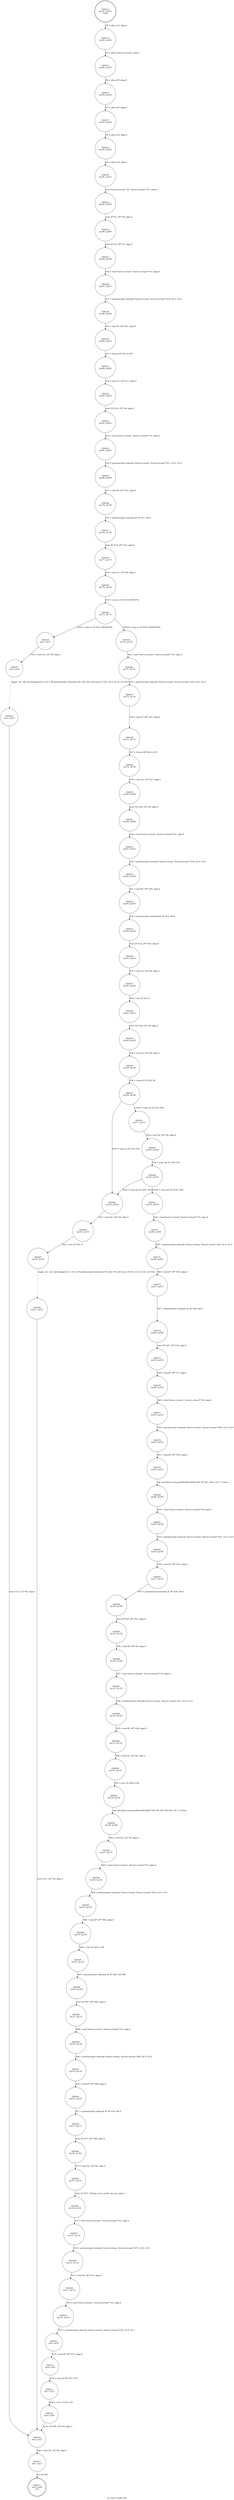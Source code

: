 digraph sec_parse_public_key {
label="sec_parse_public_key"
59211 [label="N59211\n(rp:0, ep:0)\nexit", shape="doublecircle"]
59212 [label="N59212\n(rp:97, ep:97)\nentry", shape="doublecircle"]
59212 -> 59214 [label="%4 = alloca i32, align 4"]
59214 [label="N59214\n(rp:96, ep:96)", shape="circle"]
59214 -> 59215 [label="%5 = alloca %struct.stream*, align 8"]
59215 [label="N59215\n(rp:95, ep:95)", shape="circle"]
59215 -> 59216 [label="%6 = alloca i8*, align 8"]
59216 [label="N59216\n(rp:94, ep:94)", shape="circle"]
59216 -> 59217 [label="%7 = alloca i8*, align 8"]
59217 [label="N59217\n(rp:93, ep:93)", shape="circle"]
59217 -> 59218 [label="%8 = alloca i32, align 4"]
59218 [label="N59218\n(rp:92, ep:92)", shape="circle"]
59218 -> 59219 [label="%9 = alloca i32, align 4"]
59219 [label="N59219\n(rp:91, ep:91)", shape="circle"]
59219 -> 59221 [label="store %struct.stream* %0, %struct.stream** %5, align 8"]
59221 [label="N59221\n(rp:90, ep:90)", shape="circle"]
59221 -> 59223 [label="store i8* %1, i8** %6, align 8"]
59223 [label="N59223\n(rp:89, ep:89)", shape="circle"]
59223 -> 59227 [label="store i8* %2, i8** %7, align 8"]
59227 [label="N59227\n(rp:88, ep:88)", shape="circle"]
59227 -> 59228 [label="%10 = load %struct.stream*, %struct.stream** %5, align 8"]
59228 [label="N59228\n(rp:87, ep:87)", shape="circle"]
59228 -> 59229 [label="%11 = getelementptr inbounds %struct.stream, %struct.stream* %10, i32 0, i32 0"]
59229 [label="N59229\n(rp:86, ep:86)", shape="circle"]
59229 -> 59230 [label="%12 = load i8*, i8** %11, align 8"]
59230 [label="N59230\n(rp:85, ep:85)", shape="circle"]
59230 -> 59231 [label="%13 = bitcast i8* %12 to i32*"]
59231 [label="N59231\n(rp:84, ep:84)", shape="circle"]
59231 -> 59232 [label="%14 = load i32, i32* %13, align 4"]
59232 [label="N59232\n(rp:83, ep:83)", shape="circle"]
59232 -> 59233 [label="store i32 %14, i32* %8, align 4"]
59233 [label="N59233\n(rp:82, ep:82)", shape="circle"]
59233 -> 59234 [label="%15 = load %struct.stream*, %struct.stream** %5, align 8"]
59234 [label="N59234\n(rp:81, ep:81)", shape="circle"]
59234 -> 59235 [label="%16 = getelementptr inbounds %struct.stream, %struct.stream* %15, i32 0, i32 0"]
59235 [label="N59235\n(rp:80, ep:80)", shape="circle"]
59235 -> 59236 [label="%17 = load i8*, i8** %16, align 8"]
59236 [label="N59236\n(rp:79, ep:79)", shape="circle"]
59236 -> 59237 [label="%18 = getelementptr inbounds i8, i8* %17, i64 4"]
59237 [label="N59237\n(rp:78, ep:78)", shape="circle"]
59237 -> 59238 [label="store i8* %18, i8** %16, align 8"]
59238 [label="N59238\n(rp:77, ep:77)", shape="circle"]
59238 -> 59239 [label="%19 = load i32, i32* %8, align 4"]
59239 [label="N59239\n(rp:76, ep:76)", shape="circle"]
59239 -> 59240 [label="%20 = icmp ne i32 %19, 826364754"]
59240 [label="N59240\n(rp:75, ep:75)", shape="circle"]
59240 -> 59318 [label="[%20 = icmp ne i32 %19, 826364754]"]
59240 -> 59319 [label="[!(%20 = icmp ne i32 %19, 826364754)]"]
59242 [label="N59242\n(rp:4, ep:4)", shape="circle"]
59242 -> 59243 [label="logger --@-- call void @logger(i32 4, i32 3, i8* getelementptr inbounds ([54 x i8], [54 x i8]* @.str.27.552, i32 0, i32 0), i32 %22)", style="dashed", color="blue"]
59243 [label="N59243\n(rp:3, ep:3)", shape="circle"]
59243 -> 59316 [label="store i32 0, i32* %4, align 4"]
59246 [label="N59246\n(rp:73, ep:73)", shape="circle"]
59246 -> 59247 [label="%25 = getelementptr inbounds %struct.stream, %struct.stream* %24, i32 0, i32 0"]
59247 [label="N59247\n(rp:72, ep:72)", shape="circle"]
59247 -> 59248 [label="%26 = load i8*, i8** %25, align 8"]
59248 [label="N59248\n(rp:71, ep:71)", shape="circle"]
59248 -> 59249 [label="%27 = bitcast i8* %26 to i32*"]
59249 [label="N59249\n(rp:70, ep:70)", shape="circle"]
59249 -> 59250 [label="%28 = load i32, i32* %27, align 4"]
59250 [label="N59250\n(rp:69, ep:69)", shape="circle"]
59250 -> 59251 [label="store i32 %28, i32* %9, align 4"]
59251 [label="N59251\n(rp:68, ep:68)", shape="circle"]
59251 -> 59252 [label="%29 = load %struct.stream*, %struct.stream** %5, align 8"]
59252 [label="N59252\n(rp:67, ep:67)", shape="circle"]
59252 -> 59253 [label="%30 = getelementptr inbounds %struct.stream, %struct.stream* %29, i32 0, i32 0"]
59253 [label="N59253\n(rp:66, ep:66)", shape="circle"]
59253 -> 59254 [label="%31 = load i8*, i8** %30, align 8"]
59254 [label="N59254\n(rp:65, ep:65)", shape="circle"]
59254 -> 59255 [label="%32 = getelementptr inbounds i8, i8* %31, i64 4"]
59255 [label="N59255\n(rp:64, ep:64)", shape="circle"]
59255 -> 59256 [label="store i8* %32, i8** %30, align 8"]
59256 [label="N59256\n(rp:63, ep:63)", shape="circle"]
59256 -> 59257 [label="%33 = load i32, i32* %9, align 4"]
59257 [label="N59257\n(rp:62, ep:62)", shape="circle"]
59257 -> 59258 [label="%34 = sub i32 %33, 8"]
59258 [label="N59258\n(rp:61, ep:61)", shape="circle"]
59258 -> 59259 [label="store i32 %34, i32* %9, align 4"]
59259 [label="N59259\n(rp:60, ep:60)", shape="circle"]
59259 -> 59260 [label="%35 = load i32, i32* %9, align 4"]
59260 [label="N59260\n(rp:59, ep:59)", shape="circle"]
59260 -> 59261 [label="%36 = icmp ult i32 %35, 64"]
59261 [label="N59261\n(rp:58, ep:58)", shape="circle"]
59261 -> 59321 [label="[!(%36 = icmp ult i32 %35, 64)]"]
59261 -> 59265 [label="[%36 = icmp ult i32 %35, 64]"]
59263 [label="N59263\n(rp:56, ep:56)", shape="circle"]
59263 -> 59264 [label="%39 = icmp ugt i32 %38, 256"]
59264 [label="N59264\n(rp:55, ep:55)", shape="circle"]
59264 -> 59323 [label="[!(%39 = icmp ugt i32 %38, 256)]"]
59264 -> 59265 [label="[%39 = icmp ugt i32 %38, 256]"]
59265 [label="N59265\n(rp:54, ep:54)", shape="circle"]
59265 -> 59266 [label="%41 = load i32, i32* %9, align 4"]
59266 [label="N59266\n(rp:53, ep:53)", shape="circle"]
59266 -> 59267 [label="%42 = mul i32 %41, 8"]
59267 [label="N59267\n(rp:52, ep:52)", shape="circle"]
59267 -> 59268 [label="logger --@-- call void @logger(i32 4, i32 3, i8* getelementptr inbounds ([70 x i8], [70 x i8]* @.str.28.553, i32 0, i32 0), i32 %42)", style="dashed", color="blue"]
59268 [label="N59268\n(rp:51, ep:51)", shape="circle"]
59268 -> 59316 [label="store i32 0, i32* %4, align 4"]
59271 [label="N59271\n(rp:49, ep:49)", shape="circle"]
59271 -> 59272 [label="%45 = getelementptr inbounds %struct.stream, %struct.stream* %44, i32 0, i32 0"]
59272 [label="N59272\n(rp:48, ep:48)", shape="circle"]
59272 -> 59273 [label="%46 = load i8*, i8** %45, align 8"]
59273 [label="N59273\n(rp:47, ep:47)", shape="circle"]
59273 -> 59274 [label="%47 = getelementptr inbounds i8, i8* %46, i64 8"]
59274 [label="N59274\n(rp:46, ep:46)", shape="circle"]
59274 -> 59275 [label="store i8* %47, i8** %45, align 8"]
59275 [label="N59275\n(rp:45, ep:45)", shape="circle"]
59275 -> 59276 [label="%48 = load i8*, i8** %7, align 8"]
59276 [label="N59276\n(rp:44, ep:44)", shape="circle"]
59276 -> 59277 [label="%49 = load %struct.stream*, %struct.stream** %5, align 8"]
59277 [label="N59277\n(rp:43, ep:43)", shape="circle"]
59277 -> 59278 [label="%50 = getelementptr inbounds %struct.stream, %struct.stream* %49, i32 0, i32 0"]
59278 [label="N59278\n(rp:42, ep:42)", shape="circle"]
59278 -> 59279 [label="%51 = load i8*, i8** %50, align 8"]
59279 [label="N59279\n(rp:41, ep:41)", shape="circle"]
59279 -> 59280 [label="call void @llvm.memcpy.p0i8.p0i8.i64(i8* %48, i8* %51, i64 4, i32 1, i1 false)"]
59280 [label="N59280\n(rp:40, ep:40)", shape="circle"]
59280 -> 59281 [label="%52 = load %struct.stream*, %struct.stream** %5, align 8"]
59281 [label="N59281\n(rp:39, ep:39)", shape="circle"]
59281 -> 59282 [label="%53 = getelementptr inbounds %struct.stream, %struct.stream* %52, i32 0, i32 0"]
59282 [label="N59282\n(rp:38, ep:38)", shape="circle"]
59282 -> 59283 [label="%54 = load i8*, i8** %53, align 8"]
59283 [label="N59283\n(rp:37, ep:37)", shape="circle"]
59283 -> 59284 [label="%55 = getelementptr inbounds i8, i8* %54, i64 4"]
59284 [label="N59284\n(rp:36, ep:36)", shape="circle"]
59284 -> 59285 [label="store i8* %55, i8** %53, align 8"]
59285 [label="N59285\n(rp:35, ep:35)", shape="circle"]
59285 -> 59286 [label="%56 = load i8*, i8** %6, align 8"]
59286 [label="N59286\n(rp:34, ep:34)", shape="circle"]
59286 -> 59287 [label="%57 = load %struct.stream*, %struct.stream** %5, align 8"]
59287 [label="N59287\n(rp:33, ep:33)", shape="circle"]
59287 -> 59288 [label="%58 = getelementptr inbounds %struct.stream, %struct.stream* %57, i32 0, i32 0"]
59288 [label="N59288\n(rp:32, ep:32)", shape="circle"]
59288 -> 59289 [label="%59 = load i8*, i8** %58, align 8"]
59289 [label="N59289\n(rp:31, ep:31)", shape="circle"]
59289 -> 59290 [label="%60 = load i32, i32* %9, align 4"]
59290 [label="N59290\n(rp:30, ep:30)", shape="circle"]
59290 -> 59291 [label="%61 = zext i32 %60 to i64"]
59291 [label="N59291\n(rp:29, ep:29)", shape="circle"]
59291 -> 59292 [label="call void @llvm.memcpy.p0i8.p0i8.i64(i8* %56, i8* %59, i64 %61, i32 1, i1 false)"]
59292 [label="N59292\n(rp:28, ep:28)", shape="circle"]
59292 -> 59293 [label="%62 = load i32, i32* %9, align 4"]
59293 [label="N59293\n(rp:27, ep:27)", shape="circle"]
59293 -> 59294 [label="%63 = load %struct.stream*, %struct.stream** %5, align 8"]
59294 [label="N59294\n(rp:26, ep:26)", shape="circle"]
59294 -> 59295 [label="%64 = getelementptr inbounds %struct.stream, %struct.stream* %63, i32 0, i32 0"]
59295 [label="N59295\n(rp:25, ep:25)", shape="circle"]
59295 -> 59296 [label="%65 = load i8*, i8** %64, align 8"]
59296 [label="N59296\n(rp:24, ep:24)", shape="circle"]
59296 -> 59297 [label="%66 = zext i32 %62 to i64"]
59297 [label="N59297\n(rp:23, ep:23)", shape="circle"]
59297 -> 59298 [label="%67 = getelementptr inbounds i8, i8* %65, i64 %66"]
59298 [label="N59298\n(rp:22, ep:22)", shape="circle"]
59298 -> 59299 [label="store i8* %67, i8** %64, align 8"]
59299 [label="N59299\n(rp:21, ep:21)", shape="circle"]
59299 -> 59300 [label="%68 = load %struct.stream*, %struct.stream** %5, align 8"]
59300 [label="N59300\n(rp:20, ep:20)", shape="circle"]
59300 -> 59301 [label="%69 = getelementptr inbounds %struct.stream, %struct.stream* %68, i32 0, i32 0"]
59301 [label="N59301\n(rp:19, ep:19)", shape="circle"]
59301 -> 59302 [label="%70 = load i8*, i8** %69, align 8"]
59302 [label="N59302\n(rp:18, ep:18)", shape="circle"]
59302 -> 59303 [label="%71 = getelementptr inbounds i8, i8* %70, i64 8"]
59303 [label="N59303\n(rp:17, ep:17)", shape="circle"]
59303 -> 59304 [label="store i8* %71, i8** %69, align 8"]
59304 [label="N59304\n(rp:16, ep:16)", shape="circle"]
59304 -> 59305 [label="%72 = load i32, i32* %9, align 4"]
59305 [label="N59305\n(rp:15, ep:15)", shape="circle"]
59305 -> 59306 [label="store i32 %72, i32* @g_server_public_key_len, align 4"]
59306 [label="N59306\n(rp:14, ep:14)", shape="circle"]
59306 -> 59307 [label="%73 = load %struct.stream*, %struct.stream** %5, align 8"]
59307 [label="N59307\n(rp:13, ep:13)", shape="circle"]
59307 -> 59308 [label="%74 = getelementptr inbounds %struct.stream, %struct.stream* %73, i32 0, i32 0"]
59308 [label="N59308\n(rp:12, ep:12)", shape="circle"]
59308 -> 59309 [label="%75 = load i8*, i8** %74, align 8"]
59309 [label="N59309\n(rp:11, ep:11)", shape="circle"]
59309 -> 59310 [label="%76 = load %struct.stream*, %struct.stream** %5, align 8"]
59310 [label="N59310\n(rp:10, ep:10)", shape="circle"]
59310 -> 59311 [label="%77 = getelementptr inbounds %struct.stream, %struct.stream* %76, i32 0, i32 1"]
59311 [label="N59311\n(rp:9, ep:9)", shape="circle"]
59311 -> 59312 [label="%78 = load i8*, i8** %77, align 8"]
59312 [label="N59312\n(rp:8, ep:8)", shape="circle"]
59312 -> 59313 [label="%79 = icmp ule i8* %75, %78"]
59313 [label="N59313\n(rp:7, ep:7)", shape="circle"]
59313 -> 59314 [label="%80 = zext i1 %79 to i32"]
59314 [label="N59314\n(rp:6, ep:6)", shape="circle"]
59314 -> 59316 [label="store i32 %80, i32* %4, align 4"]
59316 [label="N59316\n(rp:2, ep:2)", shape="circle"]
59316 -> 59317 [label="%82 = load i32, i32* %4, align 4"]
59317 [label="N59317\n(rp:1, ep:1)", shape="circle"]
59317 -> 59211 [label="ret i32 %82"]
59318 [label="N59318\n(rp:5, ep:5)", shape="circle"]
59318 -> 59242 [label="%22 = load i32, i32* %8, align 4"]
59319 [label="N59319\n(rp:74, ep:74)", shape="circle"]
59319 -> 59246 [label="%24 = load %struct.stream*, %struct.stream** %5, align 8"]
59321 [label="N59321\n(rp:57, ep:57)", shape="circle"]
59321 -> 59263 [label="%38 = load i32, i32* %9, align 4"]
59323 [label="N59323\n(rp:50, ep:50)", shape="circle"]
59323 -> 59271 [label="%44 = load %struct.stream*, %struct.stream** %5, align 8"]
}
